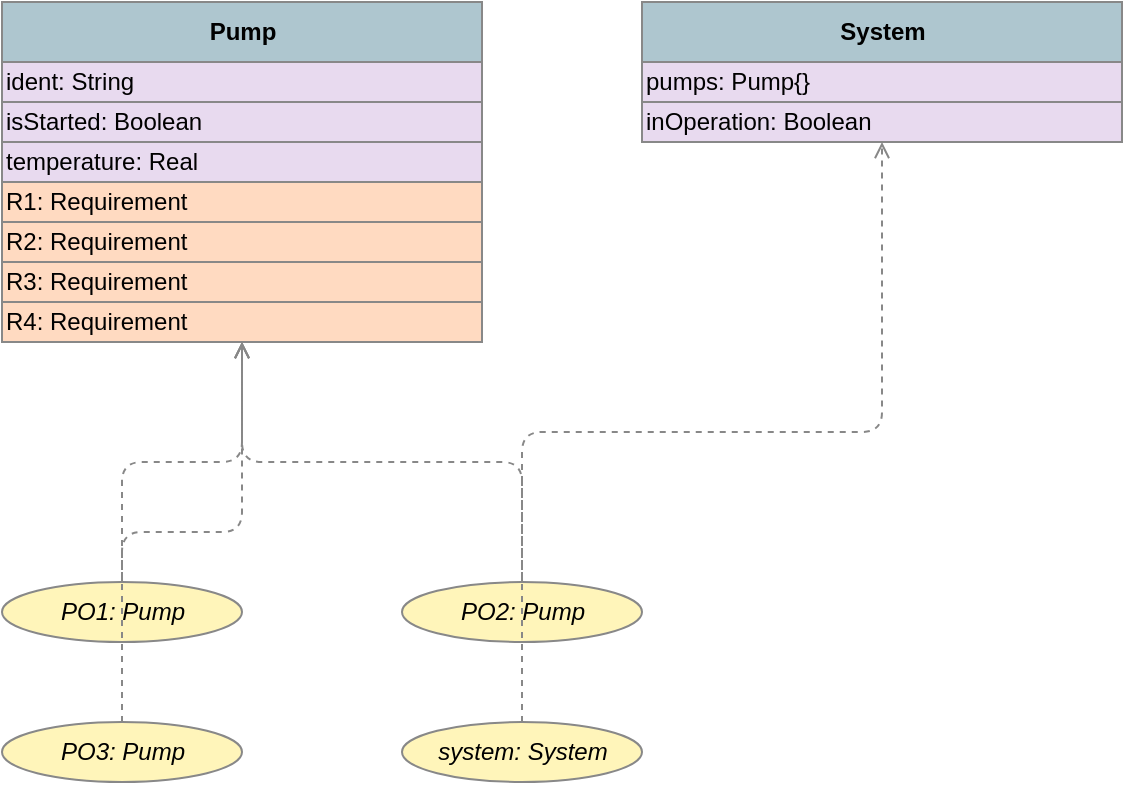<?xml version="1.0" encoding="UTF-8"?>
<mxfile>
  <diagram id="d1753948676822" name="UML-ClassDiagram">
    <mxGraphModel grid="1"><root>
      <mxCell id="0"/>
      <mxCell id="1" parent="0"/>
      <mxCell id="2" style="umlClass;html=1;rounded=1;strokeColor=#888888;fillColor=#AEC6CF;" vertex="1" parent="1">
        <mxGeometry x="60" y="60" width="240" height="170" as="geometry"/>
      </mxCell>
      <mxCell id="3" value="&lt;b&gt;Pump&lt;/b&gt;" style="text;html=1;verticalAlign=middle;align=center;fillColor=#AEC6CF;strokeColor=#888888;" vertex="1" parent="2">
        <mxGeometry y="0" width="240" height="30" as="geometry"/>
      </mxCell>
      <mxCell id="4" value="ident: String" style="text;html=1;verticalAlign=middle;align=left;fillColor=#E8DAEF;strokeColor=#888888;" vertex="1" parent="2">
        <mxGeometry y="30" width="240" height="20" as="geometry"/>
      </mxCell>
      <mxCell id="5" value="isStarted: Boolean" style="text;html=1;verticalAlign=middle;align=left;fillColor=#E8DAEF;strokeColor=#888888;" vertex="1" parent="2">
        <mxGeometry y="50" width="240" height="20" as="geometry"/>
      </mxCell>
      <mxCell id="6" value="temperature: Real" style="text;html=1;verticalAlign=middle;align=left;fillColor=#E8DAEF;strokeColor=#888888;" vertex="1" parent="2">
        <mxGeometry y="70" width="240" height="20" as="geometry"/>
      </mxCell>
      <mxCell id="7" value="R1: Requirement" style="text;html=1;verticalAlign=middle;align=left;fillColor=#FFDAC1;strokeColor=#888888;" vertex="1" parent="2">
        <mxGeometry y="90" width="240" height="20" as="geometry"/>
      </mxCell>
      <mxCell id="8" value="R2: Requirement" style="text;html=1;verticalAlign=middle;align=left;fillColor=#FFDAC1;strokeColor=#888888;" vertex="1" parent="2">
        <mxGeometry y="110" width="240" height="20" as="geometry"/>
      </mxCell>
      <mxCell id="9" value="R3: Requirement" style="text;html=1;verticalAlign=middle;align=left;fillColor=#FFDAC1;strokeColor=#888888;" vertex="1" parent="2">
        <mxGeometry y="130" width="240" height="20" as="geometry"/>
      </mxCell>
      <mxCell id="10" value="R4: Requirement" style="text;html=1;verticalAlign=middle;align=left;fillColor=#FFDAC1;strokeColor=#888888;" vertex="1" parent="2">
        <mxGeometry y="150" width="240" height="20" as="geometry"/>
      </mxCell>
      <mxCell id="11" style="umlClass;html=1;rounded=1;strokeColor=#888888;fillColor=#AEC6CF;" vertex="1" parent="1">
        <mxGeometry x="380" y="60" width="240" height="70" as="geometry"/>
      </mxCell>
      <mxCell id="12" value="&lt;b&gt;System&lt;/b&gt;" style="text;html=1;verticalAlign=middle;align=center;fillColor=#AEC6CF;strokeColor=#888888;" vertex="1" parent="11">
        <mxGeometry y="0" width="240" height="30" as="geometry"/>
      </mxCell>
      <mxCell id="13" value="pumps: Pump{}" style="text;html=1;verticalAlign=middle;align=left;fillColor=#E8DAEF;strokeColor=#888888;" vertex="1" parent="11">
        <mxGeometry y="30" width="240" height="20" as="geometry"/>
      </mxCell>
      <mxCell id="14" value="inOperation: Boolean" style="text;html=1;verticalAlign=middle;align=left;fillColor=#E8DAEF;strokeColor=#888888;" vertex="1" parent="11">
        <mxGeometry y="50" width="240" height="20" as="geometry"/>
      </mxCell>
      <mxCell id="15" value="&lt;i&gt;PO1: Pump&lt;/i&gt;" style="shape=ellipse;html=1;rounded=1;strokeColor=#888888;fillColor=#FFF5BA;" vertex="1" parent="1">
        <mxGeometry x="60" y="350" width="120" height="30" as="geometry"/>
      </mxCell>
      <mxCell id="16" value="&lt;i&gt;PO2: Pump&lt;/i&gt;" style="shape=ellipse;html=1;rounded=1;strokeColor=#888888;fillColor=#FFF5BA;" vertex="1" parent="1">
        <mxGeometry x="260" y="350" width="120" height="30" as="geometry"/>
      </mxCell>
      <mxCell id="17" value="&lt;i&gt;PO3: Pump&lt;/i&gt;" style="shape=ellipse;html=1;rounded=1;strokeColor=#888888;fillColor=#FFF5BA;" vertex="1" parent="1">
        <mxGeometry x="60" y="420" width="120" height="30" as="geometry"/>
      </mxCell>
      <mxCell id="18" value="&lt;i&gt;system: System&lt;/i&gt;" style="shape=ellipse;html=1;rounded=1;strokeColor=#888888;fillColor=#FFF5BA;" vertex="1" parent="1">
        <mxGeometry x="260" y="420" width="120" height="30" as="geometry"/>
      </mxCell>
      <mxCell id="19" style="edgeStyle=orthogonalEdgeStyle;endArrow=diamond;endFill=1;strokeColor=#888888;" edge="1" parent="1" source="2" target="undefined">
        <mxGeometry relative="1" as="geometry"/>
      </mxCell>
      <mxCell id="20" style="edgeStyle=orthogonalEdgeStyle;endArrow=diamond;endFill=1;strokeColor=#888888;" edge="1" parent="1" source="2" target="undefined">
        <mxGeometry relative="1" as="geometry"/>
      </mxCell>
      <mxCell id="21" style="edgeStyle=orthogonalEdgeStyle;endArrow=diamond;endFill=1;strokeColor=#888888;" edge="1" parent="1" source="2" target="undefined">
        <mxGeometry relative="1" as="geometry"/>
      </mxCell>
      <mxCell id="22" style="edgeStyle=orthogonalEdgeStyle;endArrow=diamond;endFill=1;strokeColor=#888888;" edge="1" parent="1" source="2" target="undefined">
        <mxGeometry relative="1" as="geometry"/>
      </mxCell>
      <mxCell id="23" style="edgeStyle=orthogonalEdgeStyle;endArrow=diamond;endFill=1;strokeColor=#888888;" edge="1" parent="1" source="2" target="undefined">
        <mxGeometry relative="1" as="geometry"/>
      </mxCell>
      <mxCell id="24" style="edgeStyle=orthogonalEdgeStyle;endArrow=diamond;endFill=1;strokeColor=#888888;" edge="1" parent="1" source="2" target="undefined">
        <mxGeometry relative="1" as="geometry"/>
      </mxCell>
      <mxCell id="25" style="edgeStyle=orthogonalEdgeStyle;endArrow=diamond;endFill=1;strokeColor=#888888;" edge="1" parent="1" source="2" target="undefined">
        <mxGeometry relative="1" as="geometry"/>
      </mxCell>
      <mxCell id="26" style="edgeStyle=orthogonalEdgeStyle;endArrow=diamond;endFill=1;strokeColor=#888888;" edge="1" parent="1" source="11" target="undefined">
        <mxGeometry relative="1" as="geometry"/>
      </mxCell>
      <mxCell id="27" style="edgeStyle=orthogonalEdgeStyle;endArrow=diamond;endFill=1;strokeColor=#888888;" edge="1" parent="1" source="11" target="undefined">
        <mxGeometry relative="1" as="geometry"/>
      </mxCell>
      <mxCell id="28" style="edgeStyle=orthogonalEdgeStyle;endArrow=open;dashed=1;strokeColor=#888888;" edge="1" parent="1" source="15" target="2">
        <mxGeometry relative="1" as="geometry"/>
      </mxCell>
      <mxCell id="29" style="edgeStyle=orthogonalEdgeStyle;endArrow=open;dashed=1;strokeColor=#888888;" edge="1" parent="1" source="16" target="2">
        <mxGeometry relative="1" as="geometry"/>
      </mxCell>
      <mxCell id="30" style="edgeStyle=orthogonalEdgeStyle;endArrow=open;dashed=1;strokeColor=#888888;" edge="1" parent="1" source="17" target="2">
        <mxGeometry relative="1" as="geometry"/>
      </mxCell>
      <mxCell id="31" style="edgeStyle=orthogonalEdgeStyle;endArrow=open;dashed=1;strokeColor=#888888;" edge="1" parent="1" source="18" target="11">
        <mxGeometry relative="1" as="geometry"/>
      </mxCell>
    </root></mxGraphModel>
  </diagram>
</mxfile>